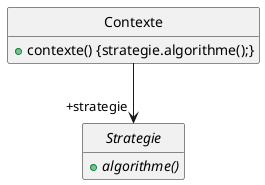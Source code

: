 @startuml

'-----------------------------------
' UML patterns illustrated
' JMB 2014
'-----------------------------------

hide circle
hide empty members
hide empty methods

class Contexte {
+contexte() {strategie.algorithme();}
}

abstract class Strategie {
{abstract} +algorithme()
}

Contexte --> "+strategie" Strategie

@enduml
